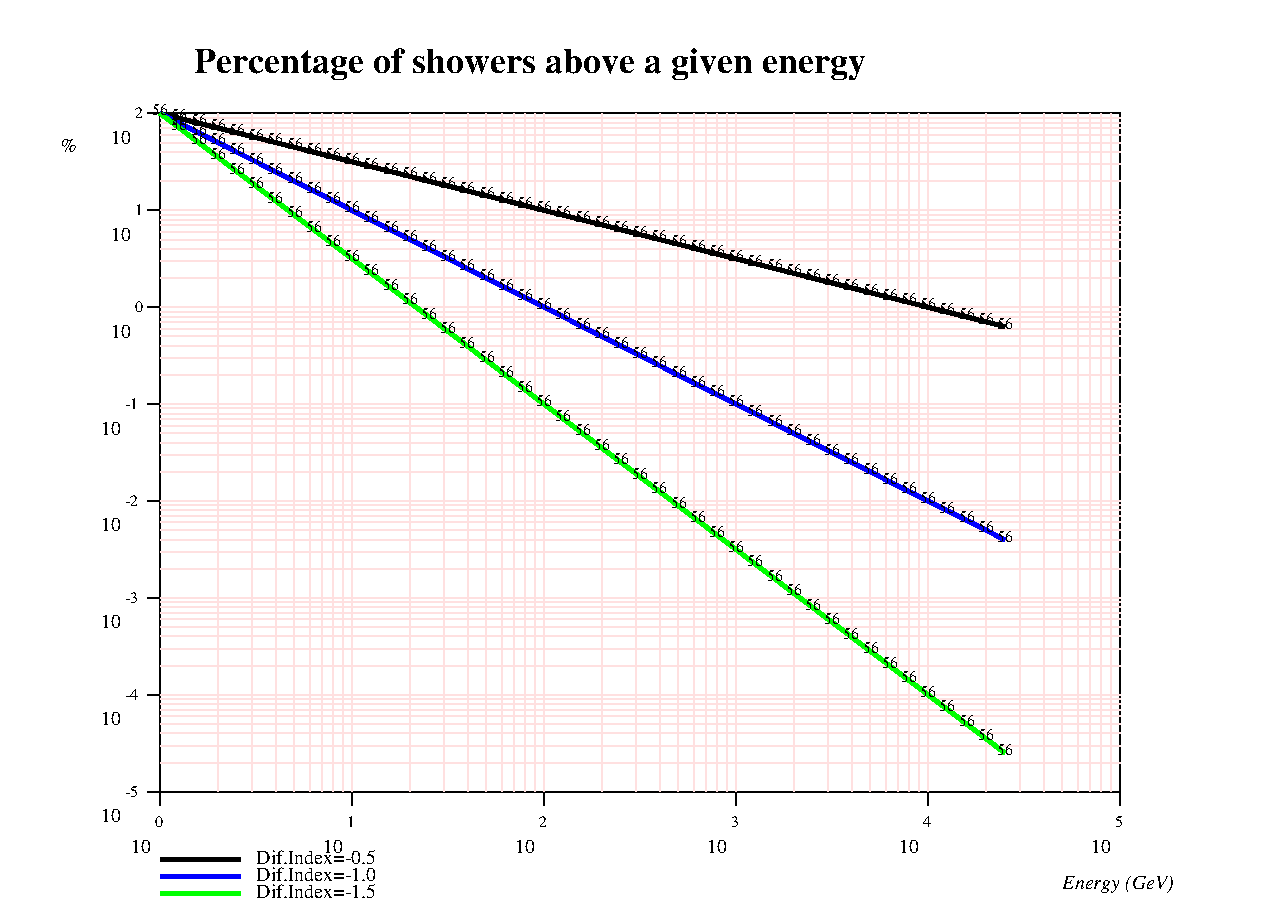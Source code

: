 #FIG 3.1
Landscape
Center
Inches
1200 2
# 1 Thickness
# 3 setalufunction
# -1 -1 200000 200000 setclipzone
#/Times-Roman findfont 160 scalefont setfont
# fillsolid

# 0 Setcolor
# fillsolid

# 0 Setcolor
0 64 #000000 
0 65 #ffffff 
2 2 0 0 -1 -1 0 0 -1 0.000 0 0 0 0 0 5
 0 0 9600 0 9600 6784 0 6784 0 0 
#/Times-Italic findfont 160 scalefont setfont
# 3 Thickness
# -1 -1 200000 200000 setclipzone

# 0 Setcolor
# 1 Thickness
#/Times-Roman findfont 160 scalefont setfont

# 0 Setcolor

# 32 Setcolor
# Object : 0 drawbox -<0>- 
2 2 0 1 0 7 0 0 -1 0.000 0 0 0 0 0 5
 1200 848 8400 848 8400 5936 1200 5936 1200 848 

# 32 Setcolor
# Begin Axis 
2 1 0 1 0 0 0 0 -1 0.000 0 0 0 0 0 2
 1200 5936 1200 5986 
2 1 0 1 0 0 0 0 -1 0.000 0 0 0 0 0 2
 2640 5936 2640 5986 
2 1 0 1 0 0 0 0 -1 0.000 0 0 0 0 0 2
 4080 5936 4080 5986 
2 1 0 1 0 0 0 0 -1 0.000 0 0 0 0 0 2
 5520 5936 5520 5986 
2 1 0 1 0 0 0 0 -1 0.000 0 0 0 0 0 2
 6960 5936 6960 5986 
2 1 0 1 0 0 0 0 -1 0.000 0 0 0 0 0 2
 8400 5936 8400 5986 
2 1 0 1 0 0 0 0 -1 0.000 0 0 0 0 0 2
 1200 5936 1200 6037 
2 1 0 1 0 0 0 0 -1 0.000 0 0 0 0 0 2
 2640 5936 2640 6037 
2 1 0 1 0 0 0 0 -1 0.000 0 0 0 0 0 2
 4080 5936 4080 6037 
2 1 0 1 0 0 0 0 -1 0.000 0 0 0 0 0 2
 5520 5936 5520 6037 
2 1 0 1 0 0 0 0 -1 0.000 0 0 0 0 0 2
 6960 5936 6960 6037 
2 1 0 1 0 0 0 0 -1 0.000 0 0 0 0 0 2
 8400 5936 8400 6037 
2 1 0 1 0 0 0 0 -1 0.000 0 0 0 0 0 2
 1200 5936 8400 5936 
# End Of Axis 
#/Times-Roman findfont 128 scalefont setfont
4 0 0 0 0 0 8  0.00 4 144.00 74.00 1163 6202 0\001
#/Times-Roman findfont 160 scalefont setfont
4 0 0 0 0 0 10  0.00 4 192.00 183.00 980 6394 10\001
#/Times-Roman findfont 128 scalefont setfont
4 0 0 0 0 0 8  0.00 4 144.00 74.00 2603 6202 1\001
#/Times-Roman findfont 160 scalefont setfont
4 0 0 0 0 0 10  0.00 4 192.00 183.00 2420 6394 10\001
#/Times-Roman findfont 128 scalefont setfont
4 0 0 0 0 0 8  0.00 4 144.00 74.00 4043 6202 2\001
#/Times-Roman findfont 160 scalefont setfont
4 0 0 0 0 0 10  0.00 4 192.00 183.00 3860 6394 10\001
#/Times-Roman findfont 128 scalefont setfont
4 0 0 0 0 0 8  0.00 4 144.00 74.00 5483 6202 3\001
#/Times-Roman findfont 160 scalefont setfont
4 0 0 0 0 0 10  0.00 4 192.00 183.00 5300 6394 10\001
#/Times-Roman findfont 128 scalefont setfont
4 0 0 0 0 0 8  0.00 4 144.00 74.00 6923 6202 4\001
#/Times-Roman findfont 160 scalefont setfont
4 0 0 0 0 0 10  0.00 4 192.00 183.00 6740 6394 10\001
#/Times-Roman findfont 128 scalefont setfont
4 0 0 0 0 0 8  0.00 4 144.00 74.00 8363 6202 5\001
#/Times-Roman findfont 160 scalefont setfont
4 0 0 0 0 0 10  0.00 4 192.00 183.00 8180 6394 10\001
#/Times-Roman findfont 128 scalefont setfont
#/Times-Roman findfont 160 scalefont setfont
# Begin Axis 
2 1 0 1 0 0 0 0 -1 0.000 0 0 0 0 0 2
 1200 5936 1152 5936 
2 1 0 1 0 0 0 0 -1 0.000 0 0 0 0 0 2
 1200 5209 1152 5209 
2 1 0 1 0 0 0 0 -1 0.000 0 0 0 0 0 2
 1200 4482 1152 4482 
2 1 0 1 0 0 0 0 -1 0.000 0 0 0 0 0 2
 1200 3755 1152 3755 
2 1 0 1 0 0 0 0 -1 0.000 0 0 0 0 0 2
 1200 3028 1152 3028 
2 1 0 1 0 0 0 0 -1 0.000 0 0 0 0 0 2
 1200 2301 1152 2301 
2 1 0 1 0 0 0 0 -1 0.000 0 0 0 0 0 2
 1200 1574 1152 1574 
2 1 0 1 0 0 0 0 -1 0.000 0 0 0 0 0 2
 1200 848 1152 848 
2 1 0 1 0 0 0 0 -1 0.000 0 0 0 0 0 2
 1200 5936 1104 5936 
2 1 0 1 0 0 0 0 -1 0.000 0 0 0 0 0 2
 1200 5209 1104 5209 
2 1 0 1 0 0 0 0 -1 0.000 0 0 0 0 0 2
 1200 4482 1104 4482 
2 1 0 1 0 0 0 0 -1 0.000 0 0 0 0 0 2
 1200 3755 1104 3755 
2 1 0 1 0 0 0 0 -1 0.000 0 0 0 0 0 2
 1200 3028 1104 3028 
2 1 0 1 0 0 0 0 -1 0.000 0 0 0 0 0 2
 1200 2301 1104 2301 
2 1 0 1 0 0 0 0 -1 0.000 0 0 0 0 0 2
 1200 1574 1104 1574 
2 1 0 1 0 0 0 0 -1 0.000 0 0 0 0 0 2
 1200 848 1104 848 
2 1 0 1 0 0 0 0 -1 0.000 0 0 0 0 0 2
 1200 5936 1200 848 
# End Of Axis 
#/Times-Roman findfont 128 scalefont setfont
4 0 0 0 0 0 8  0.00 4 144.00 148.00 937 5972 -5\001
#/Times-Roman findfont 160 scalefont setfont
4 0 0 0 0 0 10  0.00 4 192.00 183.00 754 6164 10\001
#/Times-Roman findfont 128 scalefont setfont
4 0 0 0 0 0 8  0.00 4 144.00 148.00 937 5245 -4\001
#/Times-Roman findfont 160 scalefont setfont
4 0 0 0 0 0 10  0.00 4 192.00 183.00 754 5437 10\001
#/Times-Roman findfont 128 scalefont setfont
4 0 0 0 0 0 8  0.00 4 144.00 148.00 937 4518 -3\001
#/Times-Roman findfont 160 scalefont setfont
4 0 0 0 0 0 10  0.00 4 192.00 183.00 754 4710 10\001
#/Times-Roman findfont 128 scalefont setfont
4 0 0 0 0 0 8  0.00 4 144.00 148.00 937 3791 -2\001
#/Times-Roman findfont 160 scalefont setfont
4 0 0 0 0 0 10  0.00 4 192.00 183.00 754 3983 10\001
#/Times-Roman findfont 128 scalefont setfont
4 0 0 0 0 0 8  0.00 4 144.00 148.00 937 3065 -1\001
#/Times-Roman findfont 160 scalefont setfont
4 0 0 0 0 0 10  0.00 4 192.00 183.00 754 3257 10\001
#/Times-Roman findfont 128 scalefont setfont
4 0 0 0 0 0 8  0.00 4 144.00 74.00 1011 2338 0\001
#/Times-Roman findfont 160 scalefont setfont
4 0 0 0 0 0 10  0.00 4 192.00 183.00 828 2530 10\001
#/Times-Roman findfont 128 scalefont setfont
4 0 0 0 0 0 8  0.00 4 144.00 74.00 1011 1611 1\001
#/Times-Roman findfont 160 scalefont setfont
4 0 0 0 0 0 10  0.00 4 192.00 183.00 828 1803 10\001
#/Times-Roman findfont 128 scalefont setfont
4 0 0 0 0 0 8  0.00 4 144.00 74.00 1011 884 2\001
#/Times-Roman findfont 160 scalefont setfont
4 0 0 0 0 0 10  0.00 4 192.00 183.00 828 1076 10\001
#/Times-Roman findfont 128 scalefont setfont
#/Times-Roman findfont 160 scalefont setfont

# 0 Setcolor
# 1200 848 7200 5088 setclipzone

# 0 Setcolor
#/Symbol findfont 128 scalefont setfont
#HardMark 0 16#2e put
# Object : 0 drawpolymark -<0>- 
4 1 0 0 0 32 8  0.00 4 30.00 15.00 1200 863 \56\001
4 1 0 0 0 32 8  0.00 4 30.00 15.00 1344 899 \56\001
4 1 0 0 0 32 8  0.00 4 30.00 15.00 1488 936 \56\001
4 1 0 0 0 32 8  0.00 4 30.00 15.00 1632 972 \56\001
4 1 0 0 0 32 8  0.00 4 30.00 15.00 1776 1008 \56\001
4 1 0 0 0 32 8  0.00 4 30.00 15.00 1920 1045 \56\001
4 1 0 0 0 32 8  0.00 4 30.00 15.00 2064 1081 \56\001
4 1 0 0 0 32 8  0.00 4 30.00 15.00 2208 1117 \56\001
4 1 0 0 0 32 8  0.00 4 30.00 15.00 2352 1154 \56\001
4 1 0 0 0 32 8  0.00 4 30.00 15.00 2496 1190 \56\001
4 1 0 0 0 32 8  0.00 4 30.00 15.00 2640 1226 \56\001
4 1 0 0 0 32 8  0.00 4 30.00 15.00 2784 1263 \56\001
4 1 0 0 0 32 8  0.00 4 30.00 15.00 2928 1299 \56\001
4 1 0 0 0 32 8  0.00 4 30.00 15.00 3072 1335 \56\001
4 1 0 0 0 32 8  0.00 4 30.00 15.00 3216 1372 \56\001
4 1 0 0 0 32 8  0.00 4 30.00 15.00 3360 1408 \56\001
4 1 0 0 0 32 8  0.00 4 30.00 15.00 3504 1444 \56\001
4 1 0 0 0 32 8  0.00 4 30.00 15.00 3648 1481 \56\001
4 1 0 0 0 32 8  0.00 4 30.00 15.00 3792 1517 \56\001
4 1 0 0 0 32 8  0.00 4 30.00 15.00 3936 1554 \56\001
4 1 0 0 0 32 8  0.00 4 30.00 15.00 4080 1590 \56\001
4 1 0 0 0 32 8  0.00 4 30.00 15.00 4224 1626 \56\001
4 1 0 0 0 32 8  0.00 4 30.00 15.00 4368 1663 \56\001
4 1 0 0 0 32 8  0.00 4 30.00 15.00 4512 1699 \56\001
4 1 0 0 0 32 8  0.00 4 30.00 15.00 4656 1735 \56\001
4 1 0 0 0 32 8  0.00 4 30.00 15.00 4800 1772 \56\001
4 1 0 0 0 32 8  0.00 4 30.00 15.00 4944 1808 \56\001
4 1 0 0 0 32 8  0.00 4 30.00 15.00 5088 1844 \56\001
4 1 0 0 0 32 8  0.00 4 30.00 15.00 5232 1881 \56\001
4 1 0 0 0 32 8  0.00 4 30.00 15.00 5376 1917 \56\001
4 1 0 0 0 32 8  0.00 4 30.00 15.00 5520 1953 \56\001
4 1 0 0 0 32 8  0.00 4 30.00 15.00 5664 1990 \56\001
4 1 0 0 0 32 8  0.00 4 30.00 15.00 5808 2026 \56\001
4 1 0 0 0 32 8  0.00 4 30.00 15.00 5952 2062 \56\001
4 1 0 0 0 32 8  0.00 4 30.00 15.00 6096 2099 \56\001
4 1 0 0 0 32 8  0.00 4 30.00 15.00 6240 2135 \56\001
4 1 0 0 0 32 8  0.00 4 30.00 15.00 6384 2171 \56\001
4 1 0 0 0 32 8  0.00 4 30.00 15.00 6528 2208 \56\001
4 1 0 0 0 32 8  0.00 4 30.00 15.00 6672 2244 \56\001
4 1 0 0 0 32 8  0.00 4 30.00 15.00 6816 2280 \56\001
4 1 0 0 0 32 8  0.00 4 30.00 15.00 6960 2317 \56\001
4 1 0 0 0 32 8  0.00 4 30.00 15.00 7104 2353 \56\001
4 1 0 0 0 32 8  0.00 4 30.00 15.00 7248 2389 \56\001
4 1 0 0 0 32 8  0.00 4 30.00 15.00 7392 2426 \56\001
4 1 0 0 0 32 8  0.00 4 30.00 15.00 7536 2462 \56\001
#/absolu true def
#/Times-Roman findfont 160 scalefont setfont

# 0 Setcolor
#/Symbol findfont 128 scalefont setfont
#HardMark 0 16#2e put
# Object : 0 drawpolymark -<0>- 
4 1 0 0 0 32 8  0.00 4 30.00 15.00 1200 863 \56\001
4 1 0 0 0 32 8  0.00 4 30.00 15.00 1344 936 \56\001
4 1 0 0 0 32 8  0.00 4 30.00 15.00 1488 1008 \56\001
4 1 0 0 0 32 8  0.00 4 30.00 15.00 1632 1081 \56\001
4 1 0 0 0 32 8  0.00 4 30.00 15.00 1776 1154 \56\001
4 1 0 0 0 32 8  0.00 4 30.00 15.00 1920 1226 \56\001
4 1 0 0 0 32 8  0.00 4 30.00 15.00 2064 1299 \56\001
4 1 0 0 0 32 8  0.00 4 30.00 15.00 2208 1372 \56\001
4 1 0 0 0 32 8  0.00 4 30.00 15.00 2352 1444 \56\001
4 1 0 0 0 32 8  0.00 4 30.00 15.00 2496 1517 \56\001
4 1 0 0 0 32 8  0.00 4 30.00 15.00 2640 1590 \56\001
4 1 0 0 0 32 8  0.00 4 30.00 15.00 2784 1663 \56\001
4 1 0 0 0 32 8  0.00 4 30.00 15.00 2928 1735 \56\001
4 1 0 0 0 32 8  0.00 4 30.00 15.00 3072 1808 \56\001
4 1 0 0 0 32 8  0.00 4 30.00 15.00 3216 1881 \56\001
4 1 0 0 0 32 8  0.00 4 30.00 15.00 3360 1953 \56\001
4 1 0 0 0 32 8  0.00 4 30.00 15.00 3504 2026 \56\001
4 1 0 0 0 32 8  0.00 4 30.00 15.00 3648 2099 \56\001
4 1 0 0 0 32 8  0.00 4 30.00 15.00 3792 2171 \56\001
4 1 0 0 0 32 8  0.00 4 30.00 15.00 3936 2244 \56\001
4 1 0 0 0 32 8  0.00 4 30.00 15.00 4080 2317 \56\001
4 1 0 0 0 32 8  0.00 4 30.00 15.00 4224 2389 \56\001
4 1 0 0 0 32 8  0.00 4 30.00 15.00 4368 2462 \56\001
4 1 0 0 0 32 8  0.00 4 30.00 15.00 4512 2535 \56\001
4 1 0 0 0 32 8  0.00 4 30.00 15.00 4656 2607 \56\001
4 1 0 0 0 32 8  0.00 4 30.00 15.00 4800 2680 \56\001
4 1 0 0 0 32 8  0.00 4 30.00 15.00 4944 2753 \56\001
4 1 0 0 0 32 8  0.00 4 30.00 15.00 5088 2826 \56\001
4 1 0 0 0 32 8  0.00 4 30.00 15.00 5232 2898 \56\001
4 1 0 0 0 32 8  0.00 4 30.00 15.00 5376 2971 \56\001
4 1 0 0 0 32 8  0.00 4 30.00 15.00 5520 3044 \56\001
4 1 0 0 0 32 8  0.00 4 30.00 15.00 5664 3116 \56\001
4 1 0 0 0 32 8  0.00 4 30.00 15.00 5808 3189 \56\001
4 1 0 0 0 32 8  0.00 4 30.00 15.00 5952 3262 \56\001
4 1 0 0 0 32 8  0.00 4 30.00 15.00 6096 3334 \56\001
4 1 0 0 0 32 8  0.00 4 30.00 15.00 6240 3407 \56\001
4 1 0 0 0 32 8  0.00 4 30.00 15.00 6384 3480 \56\001
4 1 0 0 0 32 8  0.00 4 30.00 15.00 6528 3552 \56\001
4 1 0 0 0 32 8  0.00 4 30.00 15.00 6672 3625 \56\001
4 1 0 0 0 32 8  0.00 4 30.00 15.00 6816 3698 \56\001
4 1 0 0 0 32 8  0.00 4 30.00 15.00 6960 3770 \56\001
4 1 0 0 0 32 8  0.00 4 30.00 15.00 7104 3843 \56\001
4 1 0 0 0 32 8  0.00 4 30.00 15.00 7248 3916 \56\001
4 1 0 0 0 32 8  0.00 4 30.00 15.00 7392 3988 \56\001
4 1 0 0 0 32 8  0.00 4 30.00 15.00 7536 4061 \56\001
#/absolu true def
#/Times-Roman findfont 160 scalefont setfont

# 0 Setcolor
#/Symbol findfont 128 scalefont setfont
#HardMark 0 16#2e put
# Object : 0 drawpolymark -<0>- 
4 1 0 0 0 32 8  0.00 4 30.00 15.00 1200 863 \56\001
4 1 0 0 0 32 8  0.00 4 30.00 15.00 1344 972 \56\001
4 1 0 0 0 32 8  0.00 4 30.00 15.00 1488 1081 \56\001
4 1 0 0 0 32 8  0.00 4 30.00 15.00 1632 1190 \56\001
4 1 0 0 0 32 8  0.00 4 30.00 15.00 1776 1299 \56\001
4 1 0 0 0 32 8  0.00 4 30.00 15.00 1920 1408 \56\001
4 1 0 0 0 32 8  0.00 4 30.00 15.00 2064 1517 \56\001
4 1 0 0 0 32 8  0.00 4 30.00 15.00 2208 1626 \56\001
4 1 0 0 0 32 8  0.00 4 30.00 15.00 2352 1735 \56\001
4 1 0 0 0 32 8  0.00 4 30.00 15.00 2496 1844 \56\001
4 1 0 0 0 32 8  0.00 4 30.00 15.00 2640 1953 \56\001
4 1 0 0 0 32 8  0.00 4 30.00 15.00 2784 2062 \56\001
4 1 0 0 0 32 8  0.00 4 30.00 15.00 2928 2171 \56\001
4 1 0 0 0 32 8  0.00 4 30.00 15.00 3072 2280 \56\001
4 1 0 0 0 32 8  0.00 4 30.00 15.00 3216 2389 \56\001
4 1 0 0 0 32 8  0.00 4 30.00 15.00 3360 2498 \56\001
4 1 0 0 0 32 8  0.00 4 30.00 15.00 3504 2607 \56\001
4 1 0 0 0 32 8  0.00 4 30.00 15.00 3648 2716 \56\001
4 1 0 0 0 32 8  0.00 4 30.00 15.00 3792 2826 \56\001
4 1 0 0 0 32 8  0.00 4 30.00 15.00 3936 2935 \56\001
4 1 0 0 0 32 8  0.00 4 30.00 15.00 4080 3044 \56\001
4 1 0 0 0 32 8  0.00 4 30.00 15.00 4224 3153 \56\001
4 1 0 0 0 32 8  0.00 4 30.00 15.00 4368 3262 \56\001
4 1 0 0 0 32 8  0.00 4 30.00 15.00 4512 3371 \56\001
4 1 0 0 0 32 8  0.00 4 30.00 15.00 4656 3480 \56\001
4 1 0 0 0 32 8  0.00 4 30.00 15.00 4800 3589 \56\001
4 1 0 0 0 32 8  0.00 4 30.00 15.00 4944 3698 \56\001
4 1 0 0 0 32 8  0.00 4 30.00 15.00 5088 3807 \56\001
4 1 0 0 0 32 8  0.00 4 30.00 15.00 5232 3916 \56\001
4 1 0 0 0 32 8  0.00 4 30.00 15.00 5376 4025 \56\001
4 1 0 0 0 32 8  0.00 4 30.00 15.00 5520 4134 \56\001
4 1 0 0 0 32 8  0.00 4 30.00 15.00 5664 4243 \56\001
4 1 0 0 0 32 8  0.00 4 30.00 15.00 5808 4352 \56\001
4 1 0 0 0 32 8  0.00 4 30.00 15.00 5952 4461 \56\001
4 1 0 0 0 32 8  0.00 4 30.00 15.00 6096 4570 \56\001
4 1 0 0 0 32 8  0.00 4 30.00 15.00 6240 4679 \56\001
4 1 0 0 0 32 8  0.00 4 30.00 15.00 6384 4788 \56\001
4 1 0 0 0 32 8  0.00 4 30.00 15.00 6528 4897 \56\001
4 1 0 0 0 32 8  0.00 4 30.00 15.00 6672 5006 \56\001
4 1 0 0 0 32 8  0.00 4 30.00 15.00 6816 5115 \56\001
4 1 0 0 0 32 8  0.00 4 30.00 15.00 6960 5224 \56\001
4 1 0 0 0 32 8  0.00 4 30.00 15.00 7104 5333 \56\001
4 1 0 0 0 32 8  0.00 4 30.00 15.00 7248 5442 \56\001
4 1 0 0 0 32 8  0.00 4 30.00 15.00 7392 5551 \56\001
4 1 0 0 0 32 8  0.00 4 30.00 15.00 7536 5660 \56\001
#/absolu true def
#/Times-Roman findfont 160 scalefont setfont

# 0 Setcolor
# -1 -1 200000 200000 setclipzone

# 30 Setcolor
#/closeflag false def
# Object : 0 drawpoly -<pat:0,areafill=-1,white=31>- 
2 1 0 1 30 7 0 0 -1 0.00 0 0 -1 0 0 2
1633 848 1633 5936 

# 30 Setcolor
#/absolu true def
#/closeflag false def
# Object : 0 drawpoly -<pat:0,areafill=-1,white=31>- 
2 1 0 1 30 7 0 0 -1 0.00 0 0 -1 0 0 2
1887 848 1887 5936 

# 30 Setcolor
#/absolu true def
#/closeflag false def
# Object : 0 drawpoly -<pat:0,areafill=-1,white=31>- 
2 1 0 1 30 7 0 0 -1 0.00 0 0 -1 0 0 2
2067 848 2067 5936 

# 30 Setcolor
#/absolu true def
#/closeflag false def
# Object : 0 drawpoly -<pat:0,areafill=-1,white=31>- 
2 1 0 1 30 7 0 0 -1 0.00 0 0 -1 0 0 2
2207 848 2207 5936 

# 30 Setcolor
#/absolu true def
#/closeflag false def
# Object : 0 drawpoly -<pat:0,areafill=-1,white=31>- 
2 1 0 1 30 7 0 0 -1 0.00 0 0 -1 0 0 2
2321 848 2321 5936 

# 30 Setcolor
#/absolu true def
#/closeflag false def
# Object : 0 drawpoly -<pat:0,areafill=-1,white=31>- 
2 1 0 1 30 7 0 0 -1 0.00 0 0 -1 0 0 2
2417 848 2417 5936 

# 30 Setcolor
#/absolu true def
#/closeflag false def
# Object : 0 drawpoly -<pat:0,areafill=-1,white=31>- 
2 1 0 1 30 7 0 0 -1 0.00 0 0 -1 0 0 2
2500 848 2500 5936 

# 30 Setcolor
#/absolu true def
#/closeflag false def
# Object : 0 drawpoly -<pat:0,areafill=-1,white=31>- 
2 1 0 1 30 7 0 0 -1 0.00 0 0 -1 0 0 2
2574 848 2574 5936 

# 30 Setcolor
#/absolu true def
#/closeflag false def
# Object : 0 drawpoly -<pat:0,areafill=-1,white=31>- 
2 1 0 1 30 7 0 0 -1 0.00 0 0 -1 0 0 2
2640 848 2640 5936 

# 30 Setcolor
#/absolu true def
#/closeflag false def
# Object : 0 drawpoly -<pat:0,areafill=-1,white=31>- 
2 1 0 1 30 7 0 0 -1 0.00 0 0 -1 0 0 2
2640 848 2640 5936 

# 30 Setcolor
#/absolu true def
#/closeflag false def
# Object : 0 drawpoly -<pat:0,areafill=-1,white=31>- 
2 1 0 1 30 7 0 0 -1 0.00 0 0 -1 0 0 2
3073 848 3073 5936 

# 30 Setcolor
#/absolu true def
#/closeflag false def
# Object : 0 drawpoly -<pat:0,areafill=-1,white=31>- 
2 1 0 1 30 7 0 0 -1 0.00 0 0 -1 0 0 2
3327 848 3327 5936 

# 30 Setcolor
#/absolu true def
#/closeflag false def
# Object : 0 drawpoly -<pat:0,areafill=-1,white=31>- 
2 1 0 1 30 7 0 0 -1 0.00 0 0 -1 0 0 2
3507 848 3507 5936 

# 30 Setcolor
#/absolu true def
#/closeflag false def
# Object : 0 drawpoly -<pat:0,areafill=-1,white=31>- 
2 1 0 1 30 7 0 0 -1 0.00 0 0 -1 0 0 2
3647 848 3647 5936 

# 30 Setcolor
#/absolu true def
#/closeflag false def
# Object : 0 drawpoly -<pat:0,areafill=-1,white=31>- 
2 1 0 1 30 7 0 0 -1 0.00 0 0 -1 0 0 2
3761 848 3761 5936 

# 30 Setcolor
#/absolu true def
#/closeflag false def
# Object : 0 drawpoly -<pat:0,areafill=-1,white=31>- 
2 1 0 1 30 7 0 0 -1 0.00 0 0 -1 0 0 2
3857 848 3857 5936 

# 30 Setcolor
#/absolu true def
#/closeflag false def
# Object : 0 drawpoly -<pat:0,areafill=-1,white=31>- 
2 1 0 1 30 7 0 0 -1 0.00 0 0 -1 0 0 2
3940 848 3940 5936 

# 30 Setcolor
#/absolu true def
#/closeflag false def
# Object : 0 drawpoly -<pat:0,areafill=-1,white=31>- 
2 1 0 1 30 7 0 0 -1 0.00 0 0 -1 0 0 2
4014 848 4014 5936 

# 30 Setcolor
#/absolu true def
#/closeflag false def
# Object : 0 drawpoly -<pat:0,areafill=-1,white=31>- 
2 1 0 1 30 7 0 0 -1 0.00 0 0 -1 0 0 2
4080 848 4080 5936 

# 30 Setcolor
#/absolu true def
#/closeflag false def
# Object : 0 drawpoly -<pat:0,areafill=-1,white=31>- 
2 1 0 1 30 7 0 0 -1 0.00 0 0 -1 0 0 2
4080 848 4080 5936 

# 30 Setcolor
#/absolu true def
#/closeflag false def
# Object : 0 drawpoly -<pat:0,areafill=-1,white=31>- 
2 1 0 1 30 7 0 0 -1 0.00 0 0 -1 0 0 2
4513 848 4513 5936 

# 30 Setcolor
#/absolu true def
#/closeflag false def
# Object : 0 drawpoly -<pat:0,areafill=-1,white=31>- 
2 1 0 1 30 7 0 0 -1 0.00 0 0 -1 0 0 2
4767 848 4767 5936 

# 30 Setcolor
#/absolu true def
#/closeflag false def
# Object : 0 drawpoly -<pat:0,areafill=-1,white=31>- 
2 1 0 1 30 7 0 0 -1 0.00 0 0 -1 0 0 2
4947 848 4947 5936 

# 30 Setcolor
#/absolu true def
#/closeflag false def
# Object : 0 drawpoly -<pat:0,areafill=-1,white=31>- 
2 1 0 1 30 7 0 0 -1 0.00 0 0 -1 0 0 2
5087 848 5087 5936 

# 30 Setcolor
#/absolu true def
#/closeflag false def
# Object : 0 drawpoly -<pat:0,areafill=-1,white=31>- 
2 1 0 1 30 7 0 0 -1 0.00 0 0 -1 0 0 2
5201 848 5201 5936 

# 30 Setcolor
#/absolu true def
#/closeflag false def
# Object : 0 drawpoly -<pat:0,areafill=-1,white=31>- 
2 1 0 1 30 7 0 0 -1 0.00 0 0 -1 0 0 2
5297 848 5297 5936 

# 30 Setcolor
#/absolu true def
#/closeflag false def
# Object : 0 drawpoly -<pat:0,areafill=-1,white=31>- 
2 1 0 1 30 7 0 0 -1 0.00 0 0 -1 0 0 2
5380 848 5380 5936 

# 30 Setcolor
#/absolu true def
#/closeflag false def
# Object : 0 drawpoly -<pat:0,areafill=-1,white=31>- 
2 1 0 1 30 7 0 0 -1 0.00 0 0 -1 0 0 2
5454 848 5454 5936 

# 30 Setcolor
#/absolu true def
#/closeflag false def
# Object : 0 drawpoly -<pat:0,areafill=-1,white=31>- 
2 1 0 1 30 7 0 0 -1 0.00 0 0 -1 0 0 2
5520 848 5520 5936 

# 30 Setcolor
#/absolu true def
#/closeflag false def
# Object : 0 drawpoly -<pat:0,areafill=-1,white=31>- 
2 1 0 1 30 7 0 0 -1 0.00 0 0 -1 0 0 2
5520 848 5520 5936 

# 30 Setcolor
#/absolu true def
#/closeflag false def
# Object : 0 drawpoly -<pat:0,areafill=-1,white=31>- 
2 1 0 1 30 7 0 0 -1 0.00 0 0 -1 0 0 2
5953 848 5953 5936 

# 30 Setcolor
#/absolu true def
#/closeflag false def
# Object : 0 drawpoly -<pat:0,areafill=-1,white=31>- 
2 1 0 1 30 7 0 0 -1 0.00 0 0 -1 0 0 2
6207 848 6207 5936 

# 30 Setcolor
#/absolu true def
#/closeflag false def
# Object : 0 drawpoly -<pat:0,areafill=-1,white=31>- 
2 1 0 1 30 7 0 0 -1 0.00 0 0 -1 0 0 2
6387 848 6387 5936 

# 30 Setcolor
#/absolu true def
#/closeflag false def
# Object : 0 drawpoly -<pat:0,areafill=-1,white=31>- 
2 1 0 1 30 7 0 0 -1 0.00 0 0 -1 0 0 2
6527 848 6527 5936 

# 30 Setcolor
#/absolu true def
#/closeflag false def
# Object : 0 drawpoly -<pat:0,areafill=-1,white=31>- 
2 1 0 1 30 7 0 0 -1 0.00 0 0 -1 0 0 2
6641 848 6641 5936 

# 30 Setcolor
#/absolu true def
#/closeflag false def
# Object : 0 drawpoly -<pat:0,areafill=-1,white=31>- 
2 1 0 1 30 7 0 0 -1 0.00 0 0 -1 0 0 2
6737 848 6737 5936 

# 30 Setcolor
#/absolu true def
#/closeflag false def
# Object : 0 drawpoly -<pat:0,areafill=-1,white=31>- 
2 1 0 1 30 7 0 0 -1 0.00 0 0 -1 0 0 2
6820 848 6820 5936 

# 30 Setcolor
#/absolu true def
#/closeflag false def
# Object : 0 drawpoly -<pat:0,areafill=-1,white=31>- 
2 1 0 1 30 7 0 0 -1 0.00 0 0 -1 0 0 2
6894 848 6894 5936 

# 30 Setcolor
#/absolu true def
#/closeflag false def
# Object : 0 drawpoly -<pat:0,areafill=-1,white=31>- 
2 1 0 1 30 7 0 0 -1 0.00 0 0 -1 0 0 2
6960 848 6960 5936 

# 30 Setcolor
#/absolu true def
#/closeflag false def
# Object : 0 drawpoly -<pat:0,areafill=-1,white=31>- 
2 1 0 1 30 7 0 0 -1 0.00 0 0 -1 0 0 2
6960 848 6960 5936 

# 30 Setcolor
#/absolu true def
#/closeflag false def
# Object : 0 drawpoly -<pat:0,areafill=-1,white=31>- 
2 1 0 1 30 7 0 0 -1 0.00 0 0 -1 0 0 2
7393 848 7393 5936 

# 30 Setcolor
#/absolu true def
#/closeflag false def
# Object : 0 drawpoly -<pat:0,areafill=-1,white=31>- 
2 1 0 1 30 7 0 0 -1 0.00 0 0 -1 0 0 2
7647 848 7647 5936 

# 30 Setcolor
#/absolu true def
#/closeflag false def
# Object : 0 drawpoly -<pat:0,areafill=-1,white=31>- 
2 1 0 1 30 7 0 0 -1 0.00 0 0 -1 0 0 2
7827 848 7827 5936 

# 30 Setcolor
#/absolu true def
#/closeflag false def
# Object : 0 drawpoly -<pat:0,areafill=-1,white=31>- 
2 1 0 1 30 7 0 0 -1 0.00 0 0 -1 0 0 2
7967 848 7967 5936 

# 30 Setcolor
#/absolu true def
#/closeflag false def
# Object : 0 drawpoly -<pat:0,areafill=-1,white=31>- 
2 1 0 1 30 7 0 0 -1 0.00 0 0 -1 0 0 2
8081 848 8081 5936 

# 30 Setcolor
#/absolu true def
#/closeflag false def
# Object : 0 drawpoly -<pat:0,areafill=-1,white=31>- 
2 1 0 1 30 7 0 0 -1 0.00 0 0 -1 0 0 2
8177 848 8177 5936 

# 30 Setcolor
#/absolu true def
#/closeflag false def
# Object : 0 drawpoly -<pat:0,areafill=-1,white=31>- 
2 1 0 1 30 7 0 0 -1 0.00 0 0 -1 0 0 2
8260 848 8260 5936 

# 30 Setcolor
#/absolu true def
#/closeflag false def
# Object : 0 drawpoly -<pat:0,areafill=-1,white=31>- 
2 1 0 1 30 7 0 0 -1 0.00 0 0 -1 0 0 2
8334 848 8334 5936 

# 30 Setcolor
#/absolu true def
#/closeflag false def
# Object : 0 drawpoly -<pat:0,areafill=-1,white=31>- 
2 1 0 1 30 7 0 0 -1 0.00 0 0 -1 0 0 2
1200 1575 8400 1575 

# 30 Setcolor
#/absolu true def
#/closeflag false def
# Object : 0 drawpoly -<pat:0,areafill=-1,white=31>- 
2 1 0 1 30 7 0 0 -1 0.00 0 0 -1 0 0 2
1200 1356 8400 1356 

# 30 Setcolor
#/absolu true def
#/closeflag false def
# Object : 0 drawpoly -<pat:0,areafill=-1,white=31>- 
2 1 0 1 30 7 0 0 -1 0.00 0 0 -1 0 0 2
1200 1228 8400 1228 

# 30 Setcolor
#/absolu true def
#/closeflag false def
# Object : 0 drawpoly -<pat:0,areafill=-1,white=31>- 
2 1 0 1 30 7 0 0 -1 0.00 0 0 -1 0 0 2
1200 1137 8400 1137 

# 30 Setcolor
#/absolu true def
#/closeflag false def
# Object : 0 drawpoly -<pat:0,areafill=-1,white=31>- 
2 1 0 1 30 7 0 0 -1 0.00 0 0 -1 0 0 2
1200 1067 8400 1067 

# 30 Setcolor
#/absolu true def
#/closeflag false def
# Object : 0 drawpoly -<pat:0,areafill=-1,white=31>- 
2 1 0 1 30 7 0 0 -1 0.00 0 0 -1 0 0 2
1200 1009 8400 1009 

# 30 Setcolor
#/absolu true def
#/closeflag false def
# Object : 0 drawpoly -<pat:0,areafill=-1,white=31>- 
2 1 0 1 30 7 0 0 -1 0.00 0 0 -1 0 0 2
1200 961 8400 961 

# 30 Setcolor
#/absolu true def
#/closeflag false def
# Object : 0 drawpoly -<pat:0,areafill=-1,white=31>- 
2 1 0 1 30 7 0 0 -1 0.00 0 0 -1 0 0 2
1200 919 8400 919 

# 30 Setcolor
#/absolu true def
#/closeflag false def
# Object : 0 drawpoly -<pat:0,areafill=-1,white=31>- 
2 1 0 1 30 7 0 0 -1 0.00 0 0 -1 0 0 2
1200 881 8400 881 

# 30 Setcolor
#/absolu true def
#/closeflag false def
# Object : 0 drawpoly -<pat:0,areafill=-1,white=31>- 
2 1 0 1 30 7 0 0 -1 0.00 0 0 -1 0 0 2
1200 1575 8400 1575 

# 30 Setcolor
#/absolu true def
#/closeflag false def
# Object : 0 drawpoly -<pat:0,areafill=-1,white=31>- 
2 1 0 1 30 7 0 0 -1 0.00 0 0 -1 0 0 2
1200 2302 8400 2302 

# 30 Setcolor
#/absolu true def
#/closeflag false def
# Object : 0 drawpoly -<pat:0,areafill=-1,white=31>- 
2 1 0 1 30 7 0 0 -1 0.00 0 0 -1 0 0 2
1200 2083 8400 2083 

# 30 Setcolor
#/absolu true def
#/closeflag false def
# Object : 0 drawpoly -<pat:0,areafill=-1,white=31>- 
2 1 0 1 30 7 0 0 -1 0.00 0 0 -1 0 0 2
1200 1955 8400 1955 

# 30 Setcolor
#/absolu true def
#/closeflag false def
# Object : 0 drawpoly -<pat:0,areafill=-1,white=31>- 
2 1 0 1 30 7 0 0 -1 0.00 0 0 -1 0 0 2
1200 1864 8400 1864 

# 30 Setcolor
#/absolu true def
#/closeflag false def
# Object : 0 drawpoly -<pat:0,areafill=-1,white=31>- 
2 1 0 1 30 7 0 0 -1 0.00 0 0 -1 0 0 2
1200 1794 8400 1794 

# 30 Setcolor
#/absolu true def
#/closeflag false def
# Object : 0 drawpoly -<pat:0,areafill=-1,white=31>- 
2 1 0 1 30 7 0 0 -1 0.00 0 0 -1 0 0 2
1200 1736 8400 1736 

# 30 Setcolor
#/absolu true def
#/closeflag false def
# Object : 0 drawpoly -<pat:0,areafill=-1,white=31>- 
2 1 0 1 30 7 0 0 -1 0.00 0 0 -1 0 0 2
1200 1688 8400 1688 

# 30 Setcolor
#/absolu true def
#/closeflag false def
# Object : 0 drawpoly -<pat:0,areafill=-1,white=31>- 
2 1 0 1 30 7 0 0 -1 0.00 0 0 -1 0 0 2
1200 1646 8400 1646 

# 30 Setcolor
#/absolu true def
#/closeflag false def
# Object : 0 drawpoly -<pat:0,areafill=-1,white=31>- 
2 1 0 1 30 7 0 0 -1 0.00 0 0 -1 0 0 2
1200 1608 8400 1608 

# 30 Setcolor
#/absolu true def
#/closeflag false def
# Object : 0 drawpoly -<pat:0,areafill=-1,white=31>- 
2 1 0 1 30 7 0 0 -1 0.00 0 0 -1 0 0 2
1200 2302 8400 2302 

# 30 Setcolor
#/absolu true def
#/closeflag false def
# Object : 0 drawpoly -<pat:0,areafill=-1,white=31>- 
2 1 0 1 30 7 0 0 -1 0.00 0 0 -1 0 0 2
1200 3029 8400 3029 

# 30 Setcolor
#/absolu true def
#/closeflag false def
# Object : 0 drawpoly -<pat:0,areafill=-1,white=31>- 
2 1 0 1 30 7 0 0 -1 0.00 0 0 -1 0 0 2
1200 2810 8400 2810 

# 30 Setcolor
#/absolu true def
#/closeflag false def
# Object : 0 drawpoly -<pat:0,areafill=-1,white=31>- 
2 1 0 1 30 7 0 0 -1 0.00 0 0 -1 0 0 2
1200 2682 8400 2682 

# 30 Setcolor
#/absolu true def
#/closeflag false def
# Object : 0 drawpoly -<pat:0,areafill=-1,white=31>- 
2 1 0 1 30 7 0 0 -1 0.00 0 0 -1 0 0 2
1200 2591 8400 2591 

# 30 Setcolor
#/absolu true def
#/closeflag false def
# Object : 0 drawpoly -<pat:0,areafill=-1,white=31>- 
2 1 0 1 30 7 0 0 -1 0.00 0 0 -1 0 0 2
1200 2521 8400 2521 

# 30 Setcolor
#/absolu true def
#/closeflag false def
# Object : 0 drawpoly -<pat:0,areafill=-1,white=31>- 
2 1 0 1 30 7 0 0 -1 0.00 0 0 -1 0 0 2
1200 2463 8400 2463 

# 30 Setcolor
#/absolu true def
#/closeflag false def
# Object : 0 drawpoly -<pat:0,areafill=-1,white=31>- 
2 1 0 1 30 7 0 0 -1 0.00 0 0 -1 0 0 2
1200 2415 8400 2415 

# 30 Setcolor
#/absolu true def
#/closeflag false def
# Object : 0 drawpoly -<pat:0,areafill=-1,white=31>- 
2 1 0 1 30 7 0 0 -1 0.00 0 0 -1 0 0 2
1200 2373 8400 2373 

# 30 Setcolor
#/absolu true def
#/closeflag false def
# Object : 0 drawpoly -<pat:0,areafill=-1,white=31>- 
2 1 0 1 30 7 0 0 -1 0.00 0 0 -1 0 0 2
1200 2335 8400 2335 

# 30 Setcolor
#/absolu true def
#/closeflag false def
# Object : 0 drawpoly -<pat:0,areafill=-1,white=31>- 
2 1 0 1 30 7 0 0 -1 0.00 0 0 -1 0 0 2
1200 3029 8400 3029 

# 30 Setcolor
#/absolu true def
#/closeflag false def
# Object : 0 drawpoly -<pat:0,areafill=-1,white=31>- 
2 1 0 1 30 7 0 0 -1 0.00 0 0 -1 0 0 2
1200 3755 8400 3755 

# 30 Setcolor
#/absolu true def
#/closeflag false def
# Object : 0 drawpoly -<pat:0,areafill=-1,white=31>- 
2 1 0 1 30 7 0 0 -1 0.00 0 0 -1 0 0 2
1200 3536 8400 3536 

# 30 Setcolor
#/absolu true def
#/closeflag false def
# Object : 0 drawpoly -<pat:0,areafill=-1,white=31>- 
2 1 0 1 30 7 0 0 -1 0.00 0 0 -1 0 0 2
1200 3408 8400 3408 

# 30 Setcolor
#/absolu true def
#/closeflag false def
# Object : 0 drawpoly -<pat:0,areafill=-1,white=31>- 
2 1 0 1 30 7 0 0 -1 0.00 0 0 -1 0 0 2
1200 3317 8400 3317 

# 30 Setcolor
#/absolu true def
#/closeflag false def
# Object : 0 drawpoly -<pat:0,areafill=-1,white=31>- 
2 1 0 1 30 7 0 0 -1 0.00 0 0 -1 0 0 2
1200 3247 8400 3247 

# 30 Setcolor
#/absolu true def
#/closeflag false def
# Object : 0 drawpoly -<pat:0,areafill=-1,white=31>- 
2 1 0 1 30 7 0 0 -1 0.00 0 0 -1 0 0 2
1200 3189 8400 3189 

# 30 Setcolor
#/absolu true def
#/closeflag false def
# Object : 0 drawpoly -<pat:0,areafill=-1,white=31>- 
2 1 0 1 30 7 0 0 -1 0.00 0 0 -1 0 0 2
1200 3141 8400 3141 

# 30 Setcolor
#/absolu true def
#/closeflag false def
# Object : 0 drawpoly -<pat:0,areafill=-1,white=31>- 
2 1 0 1 30 7 0 0 -1 0.00 0 0 -1 0 0 2
1200 3099 8400 3099 

# 30 Setcolor
#/absolu true def
#/closeflag false def
# Object : 0 drawpoly -<pat:0,areafill=-1,white=31>- 
2 1 0 1 30 7 0 0 -1 0.00 0 0 -1 0 0 2
1200 3061 8400 3061 

# 30 Setcolor
#/absolu true def
#/closeflag false def
# Object : 0 drawpoly -<pat:0,areafill=-1,white=31>- 
2 1 0 1 30 7 0 0 -1 0.00 0 0 -1 0 0 2
1200 3755 8400 3755 

# 30 Setcolor
#/absolu true def
#/closeflag false def
# Object : 0 drawpoly -<pat:0,areafill=-1,white=31>- 
2 1 0 1 30 7 0 0 -1 0.00 0 0 -1 0 0 2
1200 4482 8400 4482 

# 30 Setcolor
#/absolu true def
#/closeflag false def
# Object : 0 drawpoly -<pat:0,areafill=-1,white=31>- 
2 1 0 1 30 7 0 0 -1 0.00 0 0 -1 0 0 2
1200 4263 8400 4263 

# 30 Setcolor
#/absolu true def
#/closeflag false def
# Object : 0 drawpoly -<pat:0,areafill=-1,white=31>- 
2 1 0 1 30 7 0 0 -1 0.00 0 0 -1 0 0 2
1200 4135 8400 4135 

# 30 Setcolor
#/absolu true def
#/closeflag false def
# Object : 0 drawpoly -<pat:0,areafill=-1,white=31>- 
2 1 0 1 30 7 0 0 -1 0.00 0 0 -1 0 0 2
1200 4044 8400 4044 

# 30 Setcolor
#/absolu true def
#/closeflag false def
# Object : 0 drawpoly -<pat:0,areafill=-1,white=31>- 
2 1 0 1 30 7 0 0 -1 0.00 0 0 -1 0 0 2
1200 3974 8400 3974 

# 30 Setcolor
#/absolu true def
#/closeflag false def
# Object : 0 drawpoly -<pat:0,areafill=-1,white=31>- 
2 1 0 1 30 7 0 0 -1 0.00 0 0 -1 0 0 2
1200 3916 8400 3916 

# 30 Setcolor
#/absolu true def
#/closeflag false def
# Object : 0 drawpoly -<pat:0,areafill=-1,white=31>- 
2 1 0 1 30 7 0 0 -1 0.00 0 0 -1 0 0 2
1200 3868 8400 3868 

# 30 Setcolor
#/absolu true def
#/closeflag false def
# Object : 0 drawpoly -<pat:0,areafill=-1,white=31>- 
2 1 0 1 30 7 0 0 -1 0.00 0 0 -1 0 0 2
1200 3826 8400 3826 

# 30 Setcolor
#/absolu true def
#/closeflag false def
# Object : 0 drawpoly -<pat:0,areafill=-1,white=31>- 
2 1 0 1 30 7 0 0 -1 0.00 0 0 -1 0 0 2
1200 3788 8400 3788 

# 30 Setcolor
#/absolu true def
#/closeflag false def
# Object : 0 drawpoly -<pat:0,areafill=-1,white=31>- 
2 1 0 1 30 7 0 0 -1 0.00 0 0 -1 0 0 2
1200 4482 8400 4482 

# 30 Setcolor
#/absolu true def
#/closeflag false def
# Object : 0 drawpoly -<pat:0,areafill=-1,white=31>- 
2 1 0 1 30 7 0 0 -1 0.00 0 0 -1 0 0 2
1200 5209 8400 5209 

# 30 Setcolor
#/absolu true def
#/closeflag false def
# Object : 0 drawpoly -<pat:0,areafill=-1,white=31>- 
2 1 0 1 30 7 0 0 -1 0.00 0 0 -1 0 0 2
1200 4990 8400 4990 

# 30 Setcolor
#/absolu true def
#/closeflag false def
# Object : 0 drawpoly -<pat:0,areafill=-1,white=31>- 
2 1 0 1 30 7 0 0 -1 0.00 0 0 -1 0 0 2
1200 4862 8400 4862 

# 30 Setcolor
#/absolu true def
#/closeflag false def
# Object : 0 drawpoly -<pat:0,areafill=-1,white=31>- 
2 1 0 1 30 7 0 0 -1 0.00 0 0 -1 0 0 2
1200 4771 8400 4771 

# 30 Setcolor
#/absolu true def
#/closeflag false def
# Object : 0 drawpoly -<pat:0,areafill=-1,white=31>- 
2 1 0 1 30 7 0 0 -1 0.00 0 0 -1 0 0 2
1200 4701 8400 4701 

# 30 Setcolor
#/absolu true def
#/closeflag false def
# Object : 0 drawpoly -<pat:0,areafill=-1,white=31>- 
2 1 0 1 30 7 0 0 -1 0.00 0 0 -1 0 0 2
1200 4643 8400 4643 

# 30 Setcolor
#/absolu true def
#/closeflag false def
# Object : 0 drawpoly -<pat:0,areafill=-1,white=31>- 
2 1 0 1 30 7 0 0 -1 0.00 0 0 -1 0 0 2
1200 4595 8400 4595 

# 30 Setcolor
#/absolu true def
#/closeflag false def
# Object : 0 drawpoly -<pat:0,areafill=-1,white=31>- 
2 1 0 1 30 7 0 0 -1 0.00 0 0 -1 0 0 2
1200 4553 8400 4553 

# 30 Setcolor
#/absolu true def
#/closeflag false def
# Object : 0 drawpoly -<pat:0,areafill=-1,white=31>- 
2 1 0 1 30 7 0 0 -1 0.00 0 0 -1 0 0 2
1200 4515 8400 4515 

# 30 Setcolor
#/absolu true def
#/closeflag false def
# Object : 0 drawpoly -<pat:0,areafill=-1,white=31>- 
2 1 0 1 30 7 0 0 -1 0.00 0 0 -1 0 0 2
1200 5209 8400 5209 

# 30 Setcolor
#/absolu true def
#/closeflag false def
# Object : 0 drawpoly -<pat:0,areafill=-1,white=31>- 
2 1 0 1 30 7 0 0 -1 0.00 0 0 -1 0 0 2
1200 5717 8400 5717 

# 30 Setcolor
#/absolu true def
#/closeflag false def
# Object : 0 drawpoly -<pat:0,areafill=-1,white=31>- 
2 1 0 1 30 7 0 0 -1 0.00 0 0 -1 0 0 2
1200 5589 8400 5589 

# 30 Setcolor
#/absolu true def
#/closeflag false def
# Object : 0 drawpoly -<pat:0,areafill=-1,white=31>- 
2 1 0 1 30 7 0 0 -1 0.00 0 0 -1 0 0 2
1200 5498 8400 5498 

# 30 Setcolor
#/absolu true def
#/closeflag false def
# Object : 0 drawpoly -<pat:0,areafill=-1,white=31>- 
2 1 0 1 30 7 0 0 -1 0.00 0 0 -1 0 0 2
1200 5428 8400 5428 

# 30 Setcolor
#/absolu true def
#/closeflag false def
# Object : 0 drawpoly -<pat:0,areafill=-1,white=31>- 
2 1 0 1 30 7 0 0 -1 0.00 0 0 -1 0 0 2
1200 5370 8400 5370 

# 30 Setcolor
#/absolu true def
#/closeflag false def
# Object : 0 drawpoly -<pat:0,areafill=-1,white=31>- 
2 1 0 1 30 7 0 0 -1 0.00 0 0 -1 0 0 2
1200 5322 8400 5322 

# 30 Setcolor
#/absolu true def
#/closeflag false def
# Object : 0 drawpoly -<pat:0,areafill=-1,white=31>- 
2 1 0 1 30 7 0 0 -1 0.00 0 0 -1 0 0 2
1200 5280 8400 5280 

# 30 Setcolor
#/absolu true def
#/closeflag false def
# Object : 0 drawpoly -<pat:0,areafill=-1,white=31>- 
2 1 0 1 30 7 0 0 -1 0.00 0 0 -1 0 0 2
1200 5242 8400 5242 

# 30 Setcolor
#/absolu true def

# 0 Setcolor
# 3 Thickness

# 32 Setcolor

# 0 Setcolor
# 1200 848 7200 5088 setclipzone

# 0 Setcolor
#/closeflag false def
# Object : 0 drawpoly -<pat:0,areafill=-1,white=31>- 
2 1 0 3 0 7 0 0 -1 0.00 0 0 -1 0 0 45
1200 848 1344 884 1488 921 1632 957 1776 993 1920 1030 2064 1066 2208 1102 
2352 1139 2496 1175 2640 1211 2784 1248 2928 1284 3072 1320 3216 1357 3360 1393 
3504 1429 3648 1466 3792 1502 3936 1539 4080 1575 4224 1611 4368 1648 4512 1684 
4656 1720 4800 1757 4944 1793 5088 1829 5232 1866 5376 1902 5520 1938 5664 1975 
5808 2011 5952 2047 6096 2084 6240 2120 6384 2156 6528 2193 6672 2229 6816 2265 
6960 2302 7104 2338 7248 2374 7392 2411 7536 2447 

# 0 Setcolor
#/absolu true def

# 1 Setcolor
#/closeflag false def
# Object : 0 drawpoly -<pat:0,areafill=-1,white=31>- 
2 1 0 3 1 7 0 0 -1 0.00 0 0 -1 0 0 45
1200 848 1344 921 1488 993 1632 1066 1776 1139 1920 1211 2064 1284 2208 1357 
2352 1429 2496 1502 2640 1575 2784 1648 2928 1720 3072 1793 3216 1866 3360 1938 
3504 2011 3648 2084 3792 2156 3936 2229 4080 2302 4224 2374 4368 2447 4512 2520 
4656 2592 4800 2665 4944 2738 5088 2811 5232 2883 5376 2956 5520 3029 5664 3101 
5808 3174 5952 3247 6096 3319 6240 3392 6384 3465 6528 3537 6672 3610 6816 3683 
6960 3755 7104 3828 7248 3901 7392 3973 7536 4046 

# 1 Setcolor
#/absolu true def

# 2 Setcolor
#/closeflag false def
# Object : 0 drawpoly -<pat:0,areafill=-1,white=31>- 
2 1 0 3 2 7 0 0 -1 0.00 0 0 -1 0 0 45
1200 848 1344 957 1488 1066 1632 1175 1776 1284 1920 1393 2064 1502 2208 1611 
2352 1720 2496 1829 2640 1938 2784 2047 2928 2156 3072 2265 3216 2374 3360 2483 
3504 2592 3648 2701 3792 2811 3936 2920 4080 3029 4224 3138 4368 3247 4512 3356 
4656 3465 4800 3574 4944 3683 5088 3792 5232 3901 5376 4010 5520 4119 5664 4228 
5808 4337 5952 4446 6096 4555 6240 4664 6384 4773 6528 4882 6672 4991 6816 5100 
6960 5209 7104 5318 7248 5427 7392 5536 7536 5645 

# 2 Setcolor
#/absolu true def

# 0 Setcolor
# -1 -1 200000 200000 setclipzone

# 32 Setcolor
4 0 0 0 0 0 10  0.00 4 192.00 1285.00 1920 6477 Dif.Index=-0.5\001

# 0 Setcolor
#/closeflag false def
# Object : 0 drawpoly -<pat:0,areafill=-1,white=31>- 
2 1 0 3 0 7 0 0 -1 0.00 0 0 -1 0 0 2
1200 6445 1800 6445 

# 0 Setcolor
#/absolu true def

# 32 Setcolor
4 0 0 0 0 0 10  0.00 4 192.00 1285.00 1920 6604 Dif.Index=-1.0\001

# 1 Setcolor
#/closeflag false def
# Object : 0 drawpoly -<pat:0,areafill=-1,white=31>- 
2 1 0 3 1 7 0 0 -1 0.00 0 0 -1 0 0 2
1200 6572 1800 6572 

# 1 Setcolor
#/absolu true def

# 32 Setcolor
4 0 0 0 0 0 10  0.00 4 192.00 1285.00 1920 6731 Dif.Index=-1.5\001

# 2 Setcolor
#/closeflag false def
# Object : 0 drawpoly -<pat:0,areafill=-1,white=31>- 
2 1 0 3 2 7 0 0 -1 0.00 0 0 -1 0 0 2
1200 6699 1800 6699 

# 2 Setcolor
#/absolu true def

# 32 Setcolor

# 0 Setcolor
#/Times-Bold findfont 288 scalefont setfont
4 0 0 0 0 2 18  0.00 4 304.00 6687.00 1456 546 Percentage of showers above a given energy \001
#/Times-Italic findfont 160 scalefont setfont
4 0 0 0 0 1 10  0.00 4 192.00 1193.00 7967 6663 Energy (GeV) \001
4 0 0 0 0 1 10  0.00 4 192.00 183.00 447 1137 % \001
